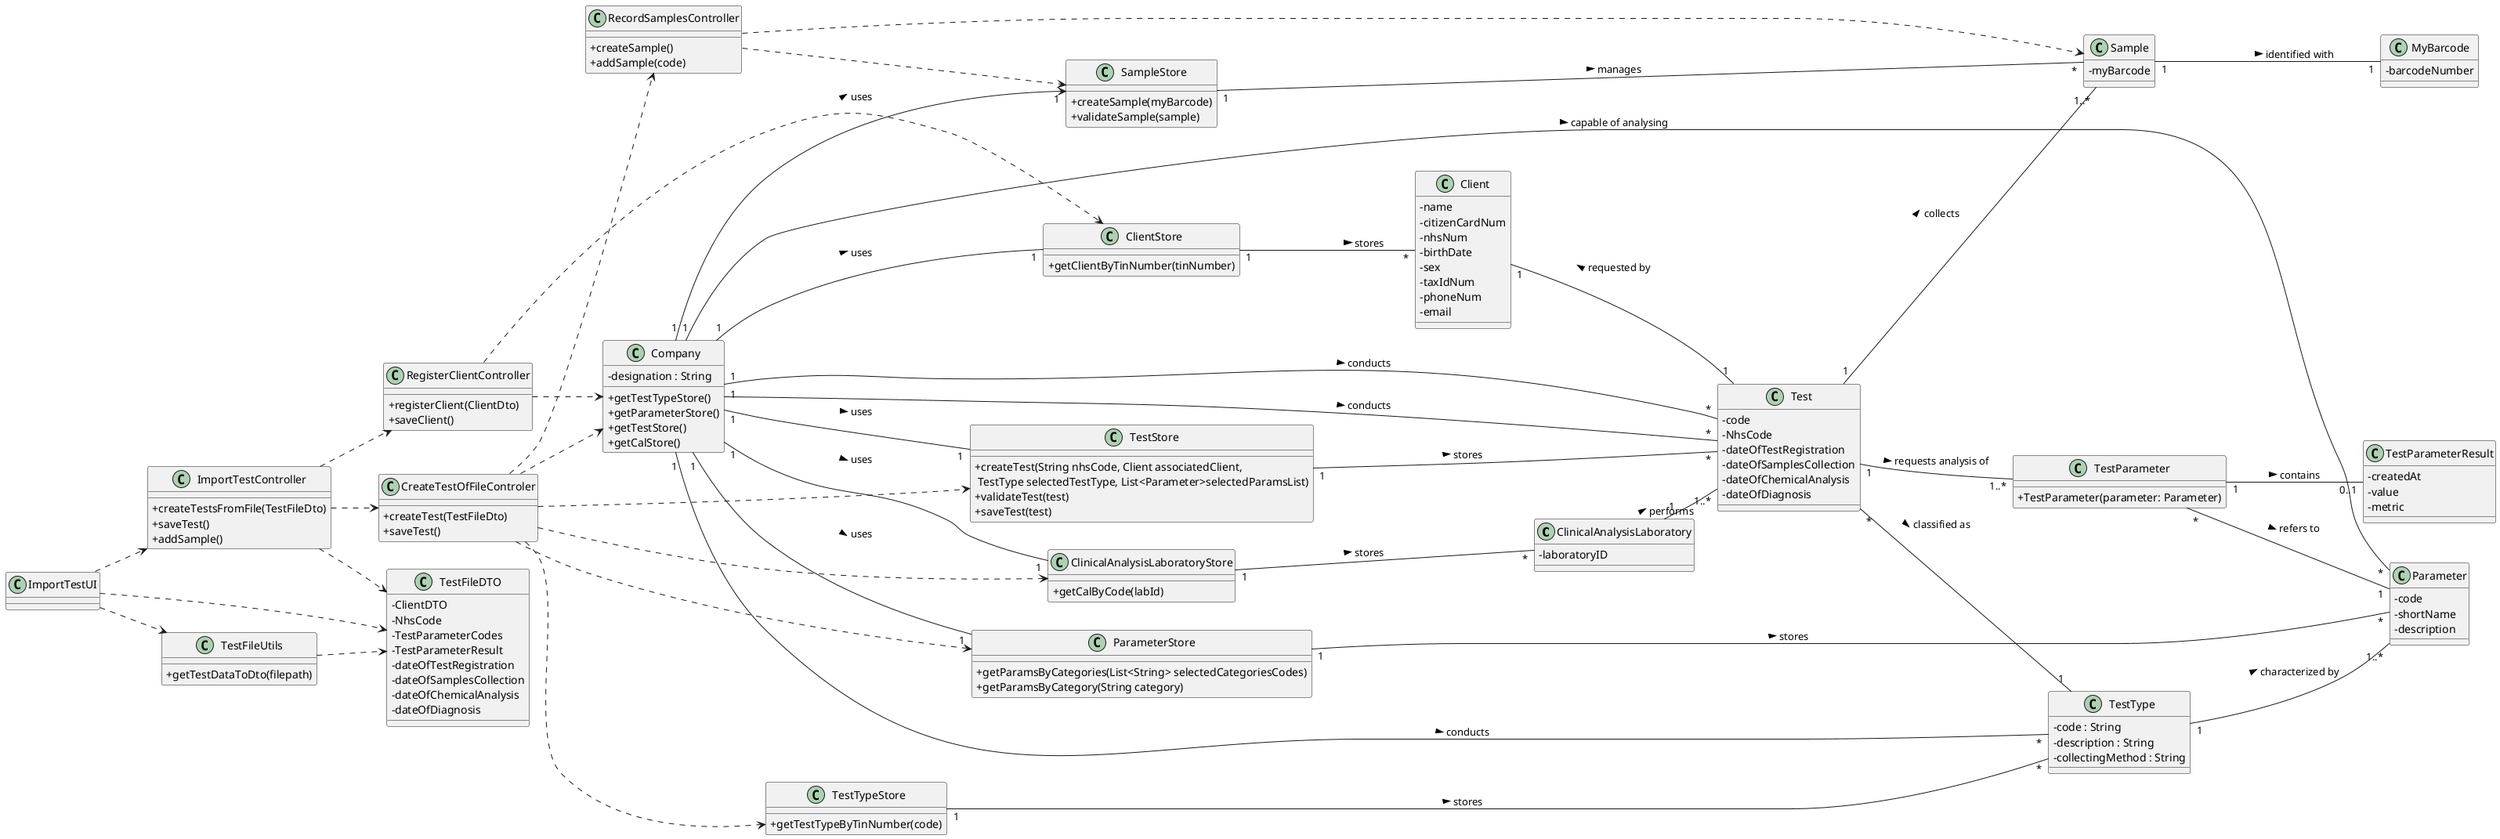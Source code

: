 @startuml
skinparam classAttributeIconSize 0
left to right direction

/'skinparam linetype ortho'/


/'package Domain <<Folder>> {
    package Model <<Folder>> {'/

        class ClinicalAnalysisLaboratory{
        - laboratoryID
        }


        class Test{
            - code
            - NhsCode
            - dateOfTestRegistration
            - dateOfSamplesCollection
            - dateOfChemicalAnalysis
            - dateOfDiagnosis
        }

        class TestFileDTO{
           -ClientDTO
           -NhsCode
           -TestParameterCodes
           -TestParameterResult
           - dateOfTestRegistration
           - dateOfSamplesCollection
           - dateOfChemicalAnalysis
           - dateOfDiagnosis
        }


        class Company {
            -designation : String
            +getTestTypeStore()
            +getParameterStore()
            +getTestStore()
            +getCalStore()
        }
        class TestType {
            - code : String
            - description : String
            - collectingMethod : String
            }

        class Sample {
        -myBarcode
        }

        class Parameter {
          -code
          -shortName
          -description
        }
        class TestParameter{
            +TestParameter(parameter: Parameter)
        }
        class TestParameterResult{
        - createdAt
        - value
        - metric
        }

        class Client{
        - name
        - citizenCardNum
        - nhsNum
        - birthDate
        - sex
        - taxIdNum
        - phoneNum
        - email
        }

        class MyBarcode {
        - barcodeNumber
        }


        class ClientStore {
           +getClientByTinNumber(tinNumber)
        }

        class ParameterStore {
                +getParamsByCategories(List<String> selectedCategoriesCodes)
                +getParamsByCategory(String category)
            }

        class SampleStore {
            +createSample(myBarcode)
            +validateSample(sample)
        }

        class TestStore {
            +createTest(String nhsCode, Client associatedClient,\n TestType selectedTestType, List<Parameter>selectedParamsList)
            +validateTest(test)
            +saveTest(test)
        }

        class ClinicalAnalysisLaboratoryStore {
            +getCalByCode(labId)
        }

        class TestTypeStore {
            +getTestTypeByTinNumber(code)
            }

/'    }
}'/

/'package Controller <<Folder>>{'/
    class CreateTestOfFileControler{
    +createTest(TestFileDto)
    +saveTest()
    }

    class ImportTestController{
            +createTestsFromFile(TestFileDto)
            +saveTest()
            +addSample()
        }

    class RegisterClientController {
      +registerClient(ClientDto)
      +saveClient()
    }

    class RecordSamplesController {
    +createSample()
    +addSample(code)
    }

/'}'/

    class TestFileUtils {
        +getTestDataToDto(filepath)

    }



ImportTestUI ..> ImportTestController
ImportTestUI ..> TestFileUtils
ImportTestUI ..> TestFileDTO
TestFileUtils ..> TestFileDTO
ImportTestController ..> TestFileDTO
ImportTestController ..> CreateTestOfFileControler
ImportTestController ..> RegisterClientController
CreateTestOfFileControler ..> Company
CreateTestOfFileControler ..> ClinicalAnalysisLaboratoryStore
CreateTestOfFileControler ..> ParameterStore
CreateTestOfFileControler ..> TestTypeStore
CreateTestOfFileControler ..> TestStore
CreateTestOfFileControler ..> RecordSamplesController
Company "1" -- "1" ParameterStore : uses >
ParameterStore "1" -- "*" Parameter : stores >
RegisterClientController ..> Company
RegisterClientController ..> ClientStore
ClientStore "1" -- "*" Client : stores >
TestStore "1" -- "*" Test : stores >
ClinicalAnalysisLaboratoryStore "1" -- "*" ClinicalAnalysisLaboratory : stores >
Company "1" -- "1" TestStore : uses >
Company "1" -- "1" ClientStore : uses >
Company "1" -- "1" ClinicalAnalysisLaboratoryStore : uses >
Company "1" --- "*" Test : conducts >
Client "1" -- "1" Test : requested by <
ClinicalAnalysisLaboratory "1" - "1..*" Test : performs >
TestType "1" -- "1..*" Parameter : characterized by >
Company "1" -- "*" TestType : conducts >
Company "1" -- "*" Test : conducts >
TestTypeStore "1" -- "*" TestType : stores >
Company "1" -- "*" Parameter : capable of analysing >
Test "*" -- "1" TestType : classified as >
Test "1" -- "1..*" TestParameter : requests analysis of >
TestParameter "*" -- "1" Parameter : refers to >
TestParameter "1" -- "0..1" TestParameterResult : contains >
Test"1" -- "1..*" Sample : collects >
RecordSamplesController ..> Sample
RecordSamplesController ..> SampleStore
Company "1" --> "1" SampleStore : uses >
SampleStore "1" - "*" Sample : manages >
Sample "1" -- "1" MyBarcode : identified with >
@enduml